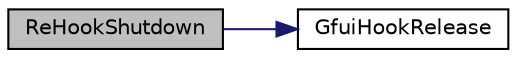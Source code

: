 digraph "ReHookShutdown"
{
  edge [fontname="Helvetica",fontsize="10",labelfontname="Helvetica",labelfontsize="10"];
  node [fontname="Helvetica",fontsize="10",shape=record];
  rankdir="LR";
  Node1 [label="ReHookShutdown",height=0.2,width=0.4,color="black", fillcolor="grey75", style="filled", fontcolor="black"];
  Node1 -> Node2 [color="midnightblue",fontsize="10",style="solid",fontname="Helvetica"];
  Node2 [label="GfuiHookRelease",height=0.2,width=0.4,color="black", fillcolor="white", style="filled",URL="$group__gui.html#ga12b1ddfe552dd813d5cba5e44be8a4d6",tooltip="Release the given hook. "];
}
